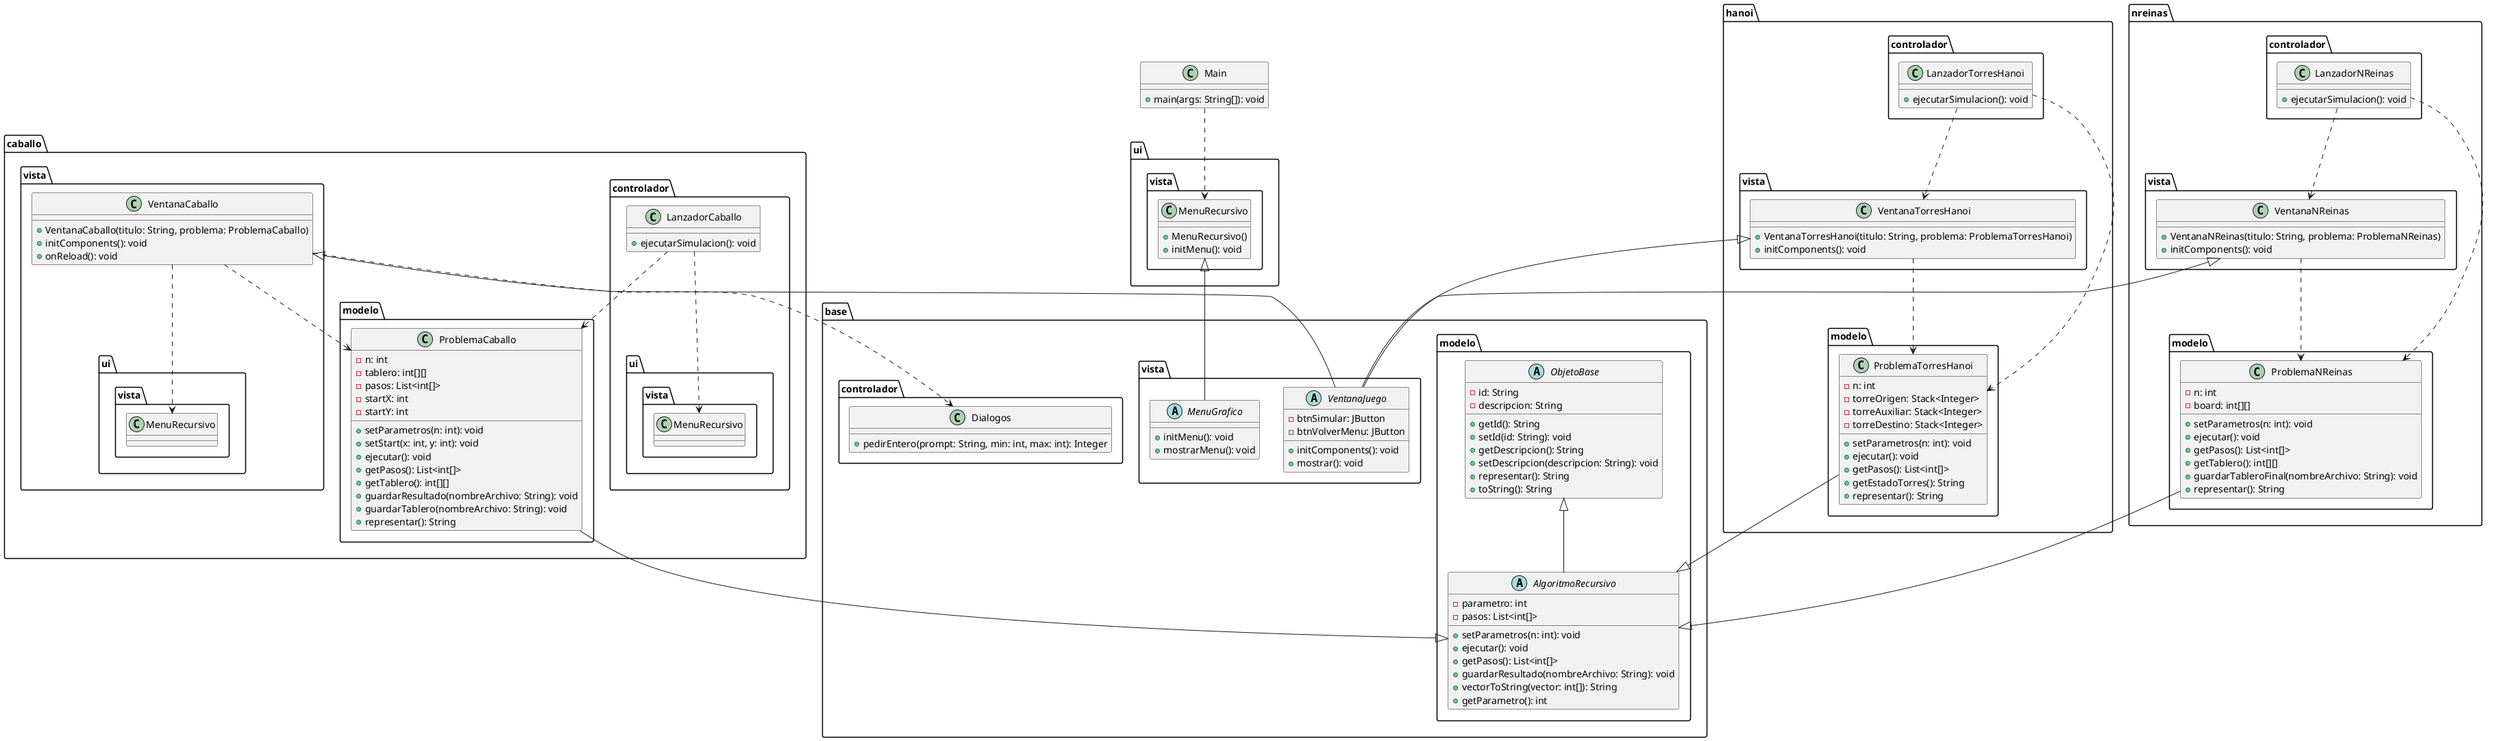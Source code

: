 @startuml

package "base.modelo" {
  abstract class ObjetoBase {
    - id: String
    - descripcion: String
    + getId(): String
    + setId(id: String): void
    + getDescripcion(): String
    + setDescripcion(descripcion: String): void
    + representar(): String
    + toString(): String
  }

  abstract class AlgoritmoRecursivo {
    - parametro: int
    - pasos: List<int[]>
    + setParametros(n: int): void
    + ejecutar(): void
    + getPasos(): List<int[]>
    + guardarResultado(nombreArchivo: String): void
    + vectorToString(vector: int[]): String
    + getParametro(): int
  }

  ObjetoBase <|-- AlgoritmoRecursivo
}

package "base.vista" {
  abstract class VentanaJuego {
    - btnSimular: JButton
    - btnVolverMenu: JButton
    + initComponents(): void
    + mostrar(): void
  }
  abstract class MenuGrafico {
    + initMenu(): void
    + mostrarMenu(): void
  }
}

package "base.controlador" {
  class Dialogos {
    + pedirEntero(prompt: String, min: int, max: int): Integer
  }
}

package "caballo.modelo" {
  class ProblemaCaballo {
    - n: int
    - tablero: int[][]
    - pasos: List<int[]>
    - startX: int
    - startY: int
    + setParametros(n: int): void
    + setStart(x: int, y: int): void
    + ejecutar(): void
    + getPasos(): List<int[]>
    + getTablero(): int[][]
    + guardarResultado(nombreArchivo: String): void
    + guardarTablero(nombreArchivo: String): void
    + representar(): String
  }

  AlgoritmoRecursivo <|-- ProblemaCaballo
}

package "caballo.controlador" {
  class LanzadorCaballo {
    + ejecutarSimulacion(): void
  }
  LanzadorCaballo ..> ProblemaCaballo
  LanzadorCaballo ..> ui.vista.MenuRecursivo
}

package "caballo.vista" {
  class VentanaCaballo {
    + VentanaCaballo(titulo: String, problema: ProblemaCaballo)
    + initComponents(): void
    + onReload(): void
  }
  VentanaCaballo ..> ProblemaCaballo
  VentanaCaballo ..> Dialogos
  VentanaCaballo ..> ui.vista.MenuRecursivo
  VentanaCaballo <|-- base.vista.VentanaJuego
}

package "hanoi.modelo" {
  class ProblemaTorresHanoi {
    - n: int
    - torreOrigen: Stack<Integer>
    - torreAuxiliar: Stack<Integer>
    - torreDestino: Stack<Integer>
    + setParametros(n: int): void
    + ejecutar(): void
    + getPasos(): List<int[]>
    + getEstadoTorres(): String
    + representar(): String
  }

  AlgoritmoRecursivo <|-- ProblemaTorresHanoi
}

package "hanoi.controlador" {
  class LanzadorTorresHanoi {
    + ejecutarSimulacion(): void
  }
  LanzadorTorresHanoi ..> ProblemaTorresHanoi
  LanzadorTorresHanoi ..> hanoi.vista.VentanaTorresHanoi
}

package "hanoi.vista" {
  class VentanaTorresHanoi {
    + VentanaTorresHanoi(titulo: String, problema: ProblemaTorresHanoi)
    + initComponents(): void
  }
  VentanaTorresHanoi ..> ProblemaTorresHanoi
  VentanaTorresHanoi <|-- base.vista.VentanaJuego
}

package "nreinas.modelo" {
  class ProblemaNReinas {
    - n: int
    - board: int[][]
    + setParametros(n: int): void
    + ejecutar(): void
    + getPasos(): List<int[]>
    + getTablero(): int[][]
    + guardarTableroFinal(nombreArchivo: String): void
    + representar(): String
  }

  AlgoritmoRecursivo <|-- ProblemaNReinas
}

package "nreinas.controlador" {
  class LanzadorNReinas {
    + ejecutarSimulacion(): void
  }
  LanzadorNReinas ..> ProblemaNReinas
  LanzadorNReinas ..> nreinas.vista.VentanaNReinas
}

package "nreinas.vista" {
  class VentanaNReinas {
    + VentanaNReinas(titulo: String, problema: ProblemaNReinas)
    + initComponents(): void
  }
  VentanaNReinas ..> ProblemaNReinas
  VentanaNReinas <|-- base.vista.VentanaJuego
}

package "ui.vista" {
  class MenuRecursivo {
    + MenuRecursivo()
    + initMenu(): void
  }
  MenuRecursivo <|-- base.vista.MenuGrafico
}

class Main {
  + main(args: String[]): void
}
Main ..> ui.vista.MenuRecursivo

@enduml
